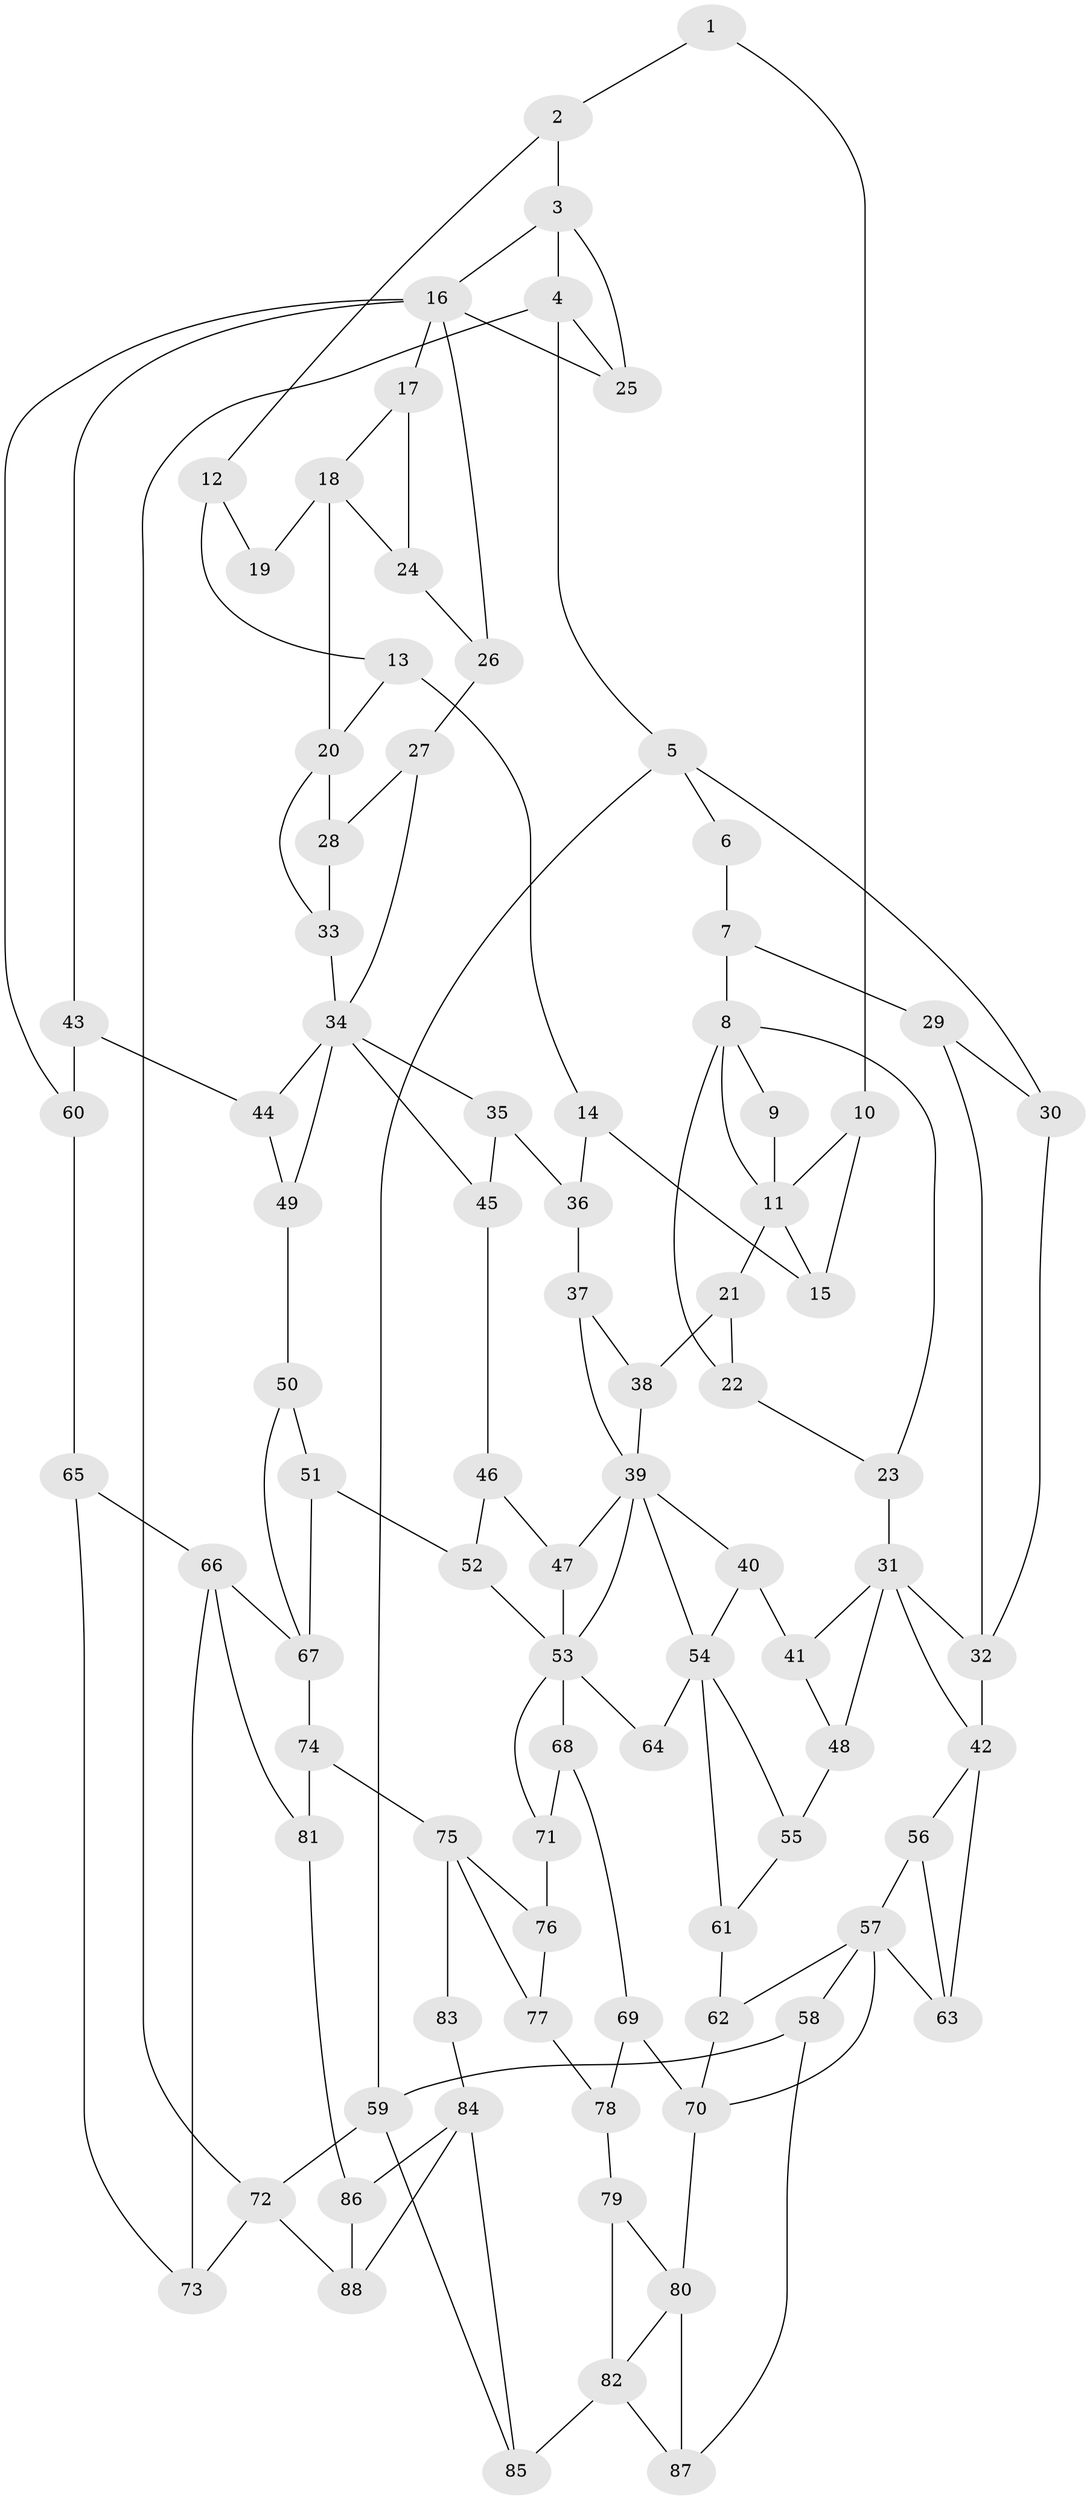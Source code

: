 // original degree distribution, {3: 0.0136986301369863, 4: 0.23972602739726026, 6: 0.22602739726027396, 5: 0.5205479452054794}
// Generated by graph-tools (version 1.1) at 2025/54/03/04/25 22:54:26]
// undirected, 88 vertices, 148 edges
graph export_dot {
  node [color=gray90,style=filled];
  1;
  2;
  3;
  4;
  5;
  6;
  7;
  8;
  9;
  10;
  11;
  12;
  13;
  14;
  15;
  16;
  17;
  18;
  19;
  20;
  21;
  22;
  23;
  24;
  25;
  26;
  27;
  28;
  29;
  30;
  31;
  32;
  33;
  34;
  35;
  36;
  37;
  38;
  39;
  40;
  41;
  42;
  43;
  44;
  45;
  46;
  47;
  48;
  49;
  50;
  51;
  52;
  53;
  54;
  55;
  56;
  57;
  58;
  59;
  60;
  61;
  62;
  63;
  64;
  65;
  66;
  67;
  68;
  69;
  70;
  71;
  72;
  73;
  74;
  75;
  76;
  77;
  78;
  79;
  80;
  81;
  82;
  83;
  84;
  85;
  86;
  87;
  88;
  1 -- 2 [weight=1.0];
  1 -- 10 [weight=1.0];
  2 -- 3 [weight=1.0];
  2 -- 12 [weight=1.0];
  3 -- 4 [weight=1.0];
  3 -- 16 [weight=1.0];
  3 -- 25 [weight=1.0];
  4 -- 5 [weight=1.0];
  4 -- 25 [weight=1.0];
  4 -- 72 [weight=1.0];
  5 -- 6 [weight=1.0];
  5 -- 30 [weight=1.0];
  5 -- 59 [weight=1.0];
  6 -- 7 [weight=2.0];
  7 -- 8 [weight=2.0];
  7 -- 29 [weight=1.0];
  8 -- 9 [weight=1.0];
  8 -- 11 [weight=1.0];
  8 -- 22 [weight=1.0];
  8 -- 23 [weight=1.0];
  9 -- 11 [weight=1.0];
  10 -- 11 [weight=1.0];
  10 -- 15 [weight=1.0];
  11 -- 15 [weight=1.0];
  11 -- 21 [weight=1.0];
  12 -- 13 [weight=1.0];
  12 -- 19 [weight=1.0];
  13 -- 14 [weight=1.0];
  13 -- 20 [weight=1.0];
  14 -- 15 [weight=1.0];
  14 -- 36 [weight=1.0];
  16 -- 17 [weight=1.0];
  16 -- 25 [weight=1.0];
  16 -- 26 [weight=1.0];
  16 -- 43 [weight=1.0];
  16 -- 60 [weight=1.0];
  17 -- 18 [weight=1.0];
  17 -- 24 [weight=1.0];
  18 -- 19 [weight=2.0];
  18 -- 20 [weight=2.0];
  18 -- 24 [weight=1.0];
  20 -- 28 [weight=1.0];
  20 -- 33 [weight=1.0];
  21 -- 22 [weight=1.0];
  21 -- 38 [weight=1.0];
  22 -- 23 [weight=1.0];
  23 -- 31 [weight=1.0];
  24 -- 26 [weight=1.0];
  26 -- 27 [weight=1.0];
  27 -- 28 [weight=1.0];
  27 -- 34 [weight=1.0];
  28 -- 33 [weight=1.0];
  29 -- 30 [weight=1.0];
  29 -- 32 [weight=1.0];
  30 -- 32 [weight=1.0];
  31 -- 32 [weight=1.0];
  31 -- 41 [weight=1.0];
  31 -- 42 [weight=1.0];
  31 -- 48 [weight=1.0];
  32 -- 42 [weight=3.0];
  33 -- 34 [weight=1.0];
  34 -- 35 [weight=1.0];
  34 -- 44 [weight=1.0];
  34 -- 45 [weight=1.0];
  34 -- 49 [weight=1.0];
  35 -- 36 [weight=1.0];
  35 -- 45 [weight=1.0];
  36 -- 37 [weight=1.0];
  37 -- 38 [weight=1.0];
  37 -- 39 [weight=1.0];
  38 -- 39 [weight=1.0];
  39 -- 40 [weight=1.0];
  39 -- 47 [weight=1.0];
  39 -- 53 [weight=1.0];
  39 -- 54 [weight=1.0];
  40 -- 41 [weight=1.0];
  40 -- 54 [weight=1.0];
  41 -- 48 [weight=1.0];
  42 -- 56 [weight=1.0];
  42 -- 63 [weight=1.0];
  43 -- 44 [weight=1.0];
  43 -- 60 [weight=1.0];
  44 -- 49 [weight=1.0];
  45 -- 46 [weight=1.0];
  46 -- 47 [weight=1.0];
  46 -- 52 [weight=1.0];
  47 -- 53 [weight=1.0];
  48 -- 55 [weight=1.0];
  49 -- 50 [weight=1.0];
  50 -- 51 [weight=1.0];
  50 -- 67 [weight=1.0];
  51 -- 52 [weight=1.0];
  51 -- 67 [weight=1.0];
  52 -- 53 [weight=1.0];
  53 -- 64 [weight=1.0];
  53 -- 68 [weight=1.0];
  53 -- 71 [weight=1.0];
  54 -- 55 [weight=1.0];
  54 -- 61 [weight=1.0];
  54 -- 64 [weight=2.0];
  55 -- 61 [weight=1.0];
  56 -- 57 [weight=1.0];
  56 -- 63 [weight=1.0];
  57 -- 58 [weight=1.0];
  57 -- 62 [weight=1.0];
  57 -- 63 [weight=1.0];
  57 -- 70 [weight=1.0];
  58 -- 59 [weight=1.0];
  58 -- 87 [weight=1.0];
  59 -- 72 [weight=1.0];
  59 -- 85 [weight=1.0];
  60 -- 65 [weight=1.0];
  61 -- 62 [weight=1.0];
  62 -- 70 [weight=1.0];
  65 -- 66 [weight=1.0];
  65 -- 73 [weight=1.0];
  66 -- 67 [weight=2.0];
  66 -- 73 [weight=1.0];
  66 -- 81 [weight=1.0];
  67 -- 74 [weight=2.0];
  68 -- 69 [weight=1.0];
  68 -- 71 [weight=1.0];
  69 -- 70 [weight=1.0];
  69 -- 78 [weight=1.0];
  70 -- 80 [weight=2.0];
  71 -- 76 [weight=1.0];
  72 -- 73 [weight=1.0];
  72 -- 88 [weight=1.0];
  74 -- 75 [weight=2.0];
  74 -- 81 [weight=1.0];
  75 -- 76 [weight=1.0];
  75 -- 77 [weight=1.0];
  75 -- 83 [weight=1.0];
  76 -- 77 [weight=1.0];
  77 -- 78 [weight=1.0];
  78 -- 79 [weight=1.0];
  79 -- 80 [weight=1.0];
  79 -- 82 [weight=1.0];
  80 -- 82 [weight=2.0];
  80 -- 87 [weight=1.0];
  81 -- 86 [weight=1.0];
  82 -- 85 [weight=2.0];
  82 -- 87 [weight=1.0];
  83 -- 84 [weight=2.0];
  84 -- 85 [weight=2.0];
  84 -- 86 [weight=1.0];
  84 -- 88 [weight=1.0];
  86 -- 88 [weight=1.0];
}
